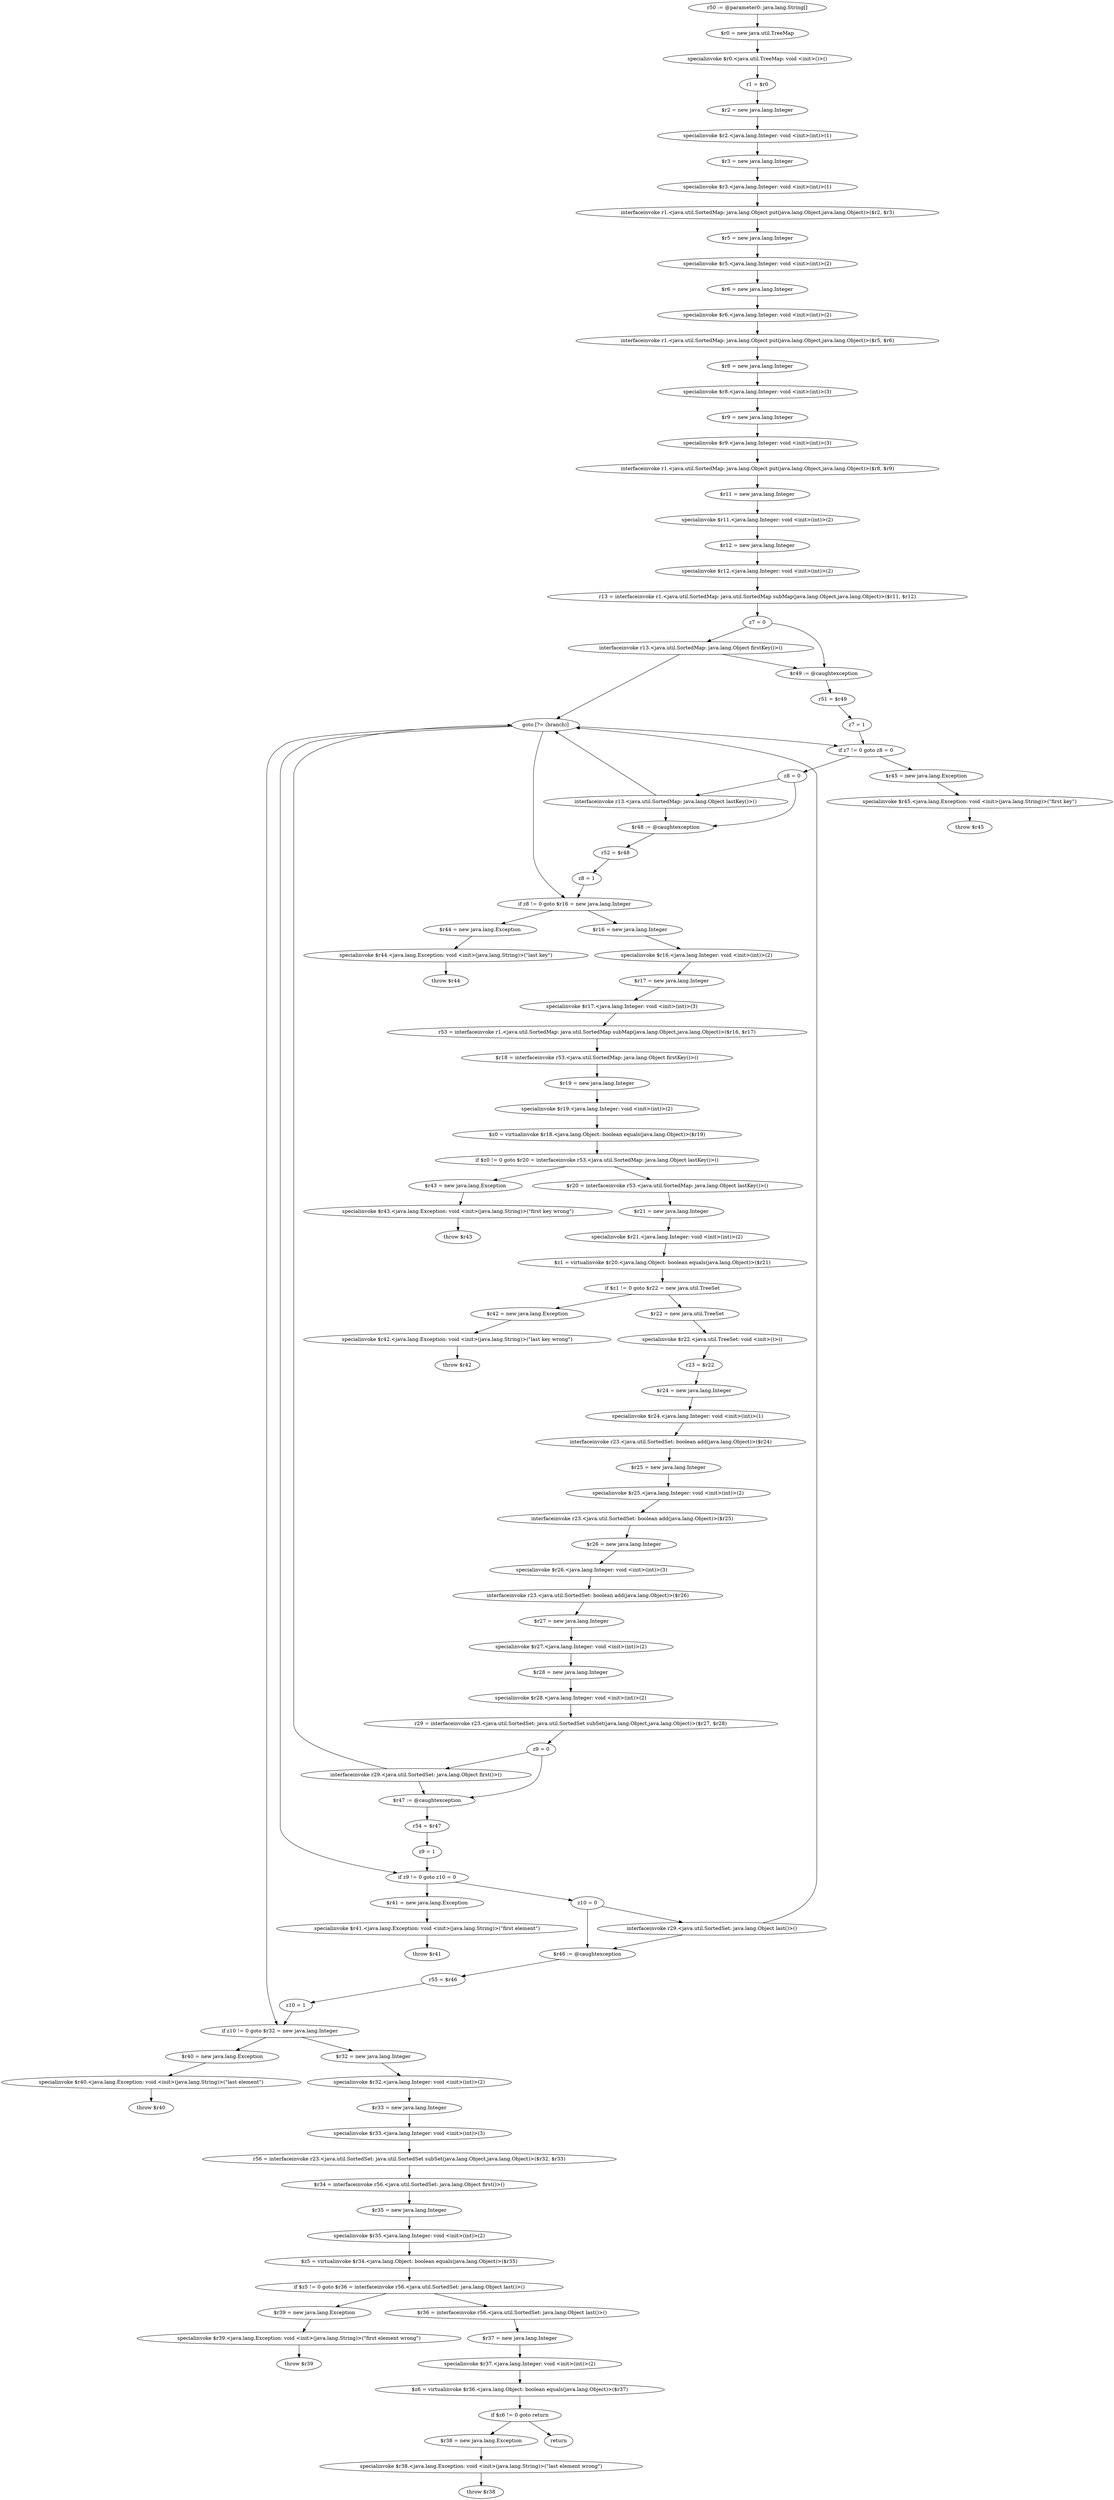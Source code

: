 digraph "unitGraph" {
    "r50 := @parameter0: java.lang.String[]"
    "$r0 = new java.util.TreeMap"
    "specialinvoke $r0.<java.util.TreeMap: void <init>()>()"
    "r1 = $r0"
    "$r2 = new java.lang.Integer"
    "specialinvoke $r2.<java.lang.Integer: void <init>(int)>(1)"
    "$r3 = new java.lang.Integer"
    "specialinvoke $r3.<java.lang.Integer: void <init>(int)>(1)"
    "interfaceinvoke r1.<java.util.SortedMap: java.lang.Object put(java.lang.Object,java.lang.Object)>($r2, $r3)"
    "$r5 = new java.lang.Integer"
    "specialinvoke $r5.<java.lang.Integer: void <init>(int)>(2)"
    "$r6 = new java.lang.Integer"
    "specialinvoke $r6.<java.lang.Integer: void <init>(int)>(2)"
    "interfaceinvoke r1.<java.util.SortedMap: java.lang.Object put(java.lang.Object,java.lang.Object)>($r5, $r6)"
    "$r8 = new java.lang.Integer"
    "specialinvoke $r8.<java.lang.Integer: void <init>(int)>(3)"
    "$r9 = new java.lang.Integer"
    "specialinvoke $r9.<java.lang.Integer: void <init>(int)>(3)"
    "interfaceinvoke r1.<java.util.SortedMap: java.lang.Object put(java.lang.Object,java.lang.Object)>($r8, $r9)"
    "$r11 = new java.lang.Integer"
    "specialinvoke $r11.<java.lang.Integer: void <init>(int)>(2)"
    "$r12 = new java.lang.Integer"
    "specialinvoke $r12.<java.lang.Integer: void <init>(int)>(2)"
    "r13 = interfaceinvoke r1.<java.util.SortedMap: java.util.SortedMap subMap(java.lang.Object,java.lang.Object)>($r11, $r12)"
    "z7 = 0"
    "interfaceinvoke r13.<java.util.SortedMap: java.lang.Object firstKey()>()"
    "goto [?= (branch)]"
    "$r49 := @caughtexception"
    "r51 = $r49"
    "z7 = 1"
    "if z7 != 0 goto z8 = 0"
    "$r45 = new java.lang.Exception"
    "specialinvoke $r45.<java.lang.Exception: void <init>(java.lang.String)>(\"first key\")"
    "throw $r45"
    "z8 = 0"
    "interfaceinvoke r13.<java.util.SortedMap: java.lang.Object lastKey()>()"
    "$r48 := @caughtexception"
    "r52 = $r48"
    "z8 = 1"
    "if z8 != 0 goto $r16 = new java.lang.Integer"
    "$r44 = new java.lang.Exception"
    "specialinvoke $r44.<java.lang.Exception: void <init>(java.lang.String)>(\"last key\")"
    "throw $r44"
    "$r16 = new java.lang.Integer"
    "specialinvoke $r16.<java.lang.Integer: void <init>(int)>(2)"
    "$r17 = new java.lang.Integer"
    "specialinvoke $r17.<java.lang.Integer: void <init>(int)>(3)"
    "r53 = interfaceinvoke r1.<java.util.SortedMap: java.util.SortedMap subMap(java.lang.Object,java.lang.Object)>($r16, $r17)"
    "$r18 = interfaceinvoke r53.<java.util.SortedMap: java.lang.Object firstKey()>()"
    "$r19 = new java.lang.Integer"
    "specialinvoke $r19.<java.lang.Integer: void <init>(int)>(2)"
    "$z0 = virtualinvoke $r18.<java.lang.Object: boolean equals(java.lang.Object)>($r19)"
    "if $z0 != 0 goto $r20 = interfaceinvoke r53.<java.util.SortedMap: java.lang.Object lastKey()>()"
    "$r43 = new java.lang.Exception"
    "specialinvoke $r43.<java.lang.Exception: void <init>(java.lang.String)>(\"first key wrong\")"
    "throw $r43"
    "$r20 = interfaceinvoke r53.<java.util.SortedMap: java.lang.Object lastKey()>()"
    "$r21 = new java.lang.Integer"
    "specialinvoke $r21.<java.lang.Integer: void <init>(int)>(2)"
    "$z1 = virtualinvoke $r20.<java.lang.Object: boolean equals(java.lang.Object)>($r21)"
    "if $z1 != 0 goto $r22 = new java.util.TreeSet"
    "$r42 = new java.lang.Exception"
    "specialinvoke $r42.<java.lang.Exception: void <init>(java.lang.String)>(\"last key wrong\")"
    "throw $r42"
    "$r22 = new java.util.TreeSet"
    "specialinvoke $r22.<java.util.TreeSet: void <init>()>()"
    "r23 = $r22"
    "$r24 = new java.lang.Integer"
    "specialinvoke $r24.<java.lang.Integer: void <init>(int)>(1)"
    "interfaceinvoke r23.<java.util.SortedSet: boolean add(java.lang.Object)>($r24)"
    "$r25 = new java.lang.Integer"
    "specialinvoke $r25.<java.lang.Integer: void <init>(int)>(2)"
    "interfaceinvoke r23.<java.util.SortedSet: boolean add(java.lang.Object)>($r25)"
    "$r26 = new java.lang.Integer"
    "specialinvoke $r26.<java.lang.Integer: void <init>(int)>(3)"
    "interfaceinvoke r23.<java.util.SortedSet: boolean add(java.lang.Object)>($r26)"
    "$r27 = new java.lang.Integer"
    "specialinvoke $r27.<java.lang.Integer: void <init>(int)>(2)"
    "$r28 = new java.lang.Integer"
    "specialinvoke $r28.<java.lang.Integer: void <init>(int)>(2)"
    "r29 = interfaceinvoke r23.<java.util.SortedSet: java.util.SortedSet subSet(java.lang.Object,java.lang.Object)>($r27, $r28)"
    "z9 = 0"
    "interfaceinvoke r29.<java.util.SortedSet: java.lang.Object first()>()"
    "$r47 := @caughtexception"
    "r54 = $r47"
    "z9 = 1"
    "if z9 != 0 goto z10 = 0"
    "$r41 = new java.lang.Exception"
    "specialinvoke $r41.<java.lang.Exception: void <init>(java.lang.String)>(\"first element\")"
    "throw $r41"
    "z10 = 0"
    "interfaceinvoke r29.<java.util.SortedSet: java.lang.Object last()>()"
    "$r46 := @caughtexception"
    "r55 = $r46"
    "z10 = 1"
    "if z10 != 0 goto $r32 = new java.lang.Integer"
    "$r40 = new java.lang.Exception"
    "specialinvoke $r40.<java.lang.Exception: void <init>(java.lang.String)>(\"last element\")"
    "throw $r40"
    "$r32 = new java.lang.Integer"
    "specialinvoke $r32.<java.lang.Integer: void <init>(int)>(2)"
    "$r33 = new java.lang.Integer"
    "specialinvoke $r33.<java.lang.Integer: void <init>(int)>(3)"
    "r56 = interfaceinvoke r23.<java.util.SortedSet: java.util.SortedSet subSet(java.lang.Object,java.lang.Object)>($r32, $r33)"
    "$r34 = interfaceinvoke r56.<java.util.SortedSet: java.lang.Object first()>()"
    "$r35 = new java.lang.Integer"
    "specialinvoke $r35.<java.lang.Integer: void <init>(int)>(2)"
    "$z5 = virtualinvoke $r34.<java.lang.Object: boolean equals(java.lang.Object)>($r35)"
    "if $z5 != 0 goto $r36 = interfaceinvoke r56.<java.util.SortedSet: java.lang.Object last()>()"
    "$r39 = new java.lang.Exception"
    "specialinvoke $r39.<java.lang.Exception: void <init>(java.lang.String)>(\"first element wrong\")"
    "throw $r39"
    "$r36 = interfaceinvoke r56.<java.util.SortedSet: java.lang.Object last()>()"
    "$r37 = new java.lang.Integer"
    "specialinvoke $r37.<java.lang.Integer: void <init>(int)>(2)"
    "$z6 = virtualinvoke $r36.<java.lang.Object: boolean equals(java.lang.Object)>($r37)"
    "if $z6 != 0 goto return"
    "$r38 = new java.lang.Exception"
    "specialinvoke $r38.<java.lang.Exception: void <init>(java.lang.String)>(\"last element wrong\")"
    "throw $r38"
    "return"
    "r50 := @parameter0: java.lang.String[]"->"$r0 = new java.util.TreeMap";
    "$r0 = new java.util.TreeMap"->"specialinvoke $r0.<java.util.TreeMap: void <init>()>()";
    "specialinvoke $r0.<java.util.TreeMap: void <init>()>()"->"r1 = $r0";
    "r1 = $r0"->"$r2 = new java.lang.Integer";
    "$r2 = new java.lang.Integer"->"specialinvoke $r2.<java.lang.Integer: void <init>(int)>(1)";
    "specialinvoke $r2.<java.lang.Integer: void <init>(int)>(1)"->"$r3 = new java.lang.Integer";
    "$r3 = new java.lang.Integer"->"specialinvoke $r3.<java.lang.Integer: void <init>(int)>(1)";
    "specialinvoke $r3.<java.lang.Integer: void <init>(int)>(1)"->"interfaceinvoke r1.<java.util.SortedMap: java.lang.Object put(java.lang.Object,java.lang.Object)>($r2, $r3)";
    "interfaceinvoke r1.<java.util.SortedMap: java.lang.Object put(java.lang.Object,java.lang.Object)>($r2, $r3)"->"$r5 = new java.lang.Integer";
    "$r5 = new java.lang.Integer"->"specialinvoke $r5.<java.lang.Integer: void <init>(int)>(2)";
    "specialinvoke $r5.<java.lang.Integer: void <init>(int)>(2)"->"$r6 = new java.lang.Integer";
    "$r6 = new java.lang.Integer"->"specialinvoke $r6.<java.lang.Integer: void <init>(int)>(2)";
    "specialinvoke $r6.<java.lang.Integer: void <init>(int)>(2)"->"interfaceinvoke r1.<java.util.SortedMap: java.lang.Object put(java.lang.Object,java.lang.Object)>($r5, $r6)";
    "interfaceinvoke r1.<java.util.SortedMap: java.lang.Object put(java.lang.Object,java.lang.Object)>($r5, $r6)"->"$r8 = new java.lang.Integer";
    "$r8 = new java.lang.Integer"->"specialinvoke $r8.<java.lang.Integer: void <init>(int)>(3)";
    "specialinvoke $r8.<java.lang.Integer: void <init>(int)>(3)"->"$r9 = new java.lang.Integer";
    "$r9 = new java.lang.Integer"->"specialinvoke $r9.<java.lang.Integer: void <init>(int)>(3)";
    "specialinvoke $r9.<java.lang.Integer: void <init>(int)>(3)"->"interfaceinvoke r1.<java.util.SortedMap: java.lang.Object put(java.lang.Object,java.lang.Object)>($r8, $r9)";
    "interfaceinvoke r1.<java.util.SortedMap: java.lang.Object put(java.lang.Object,java.lang.Object)>($r8, $r9)"->"$r11 = new java.lang.Integer";
    "$r11 = new java.lang.Integer"->"specialinvoke $r11.<java.lang.Integer: void <init>(int)>(2)";
    "specialinvoke $r11.<java.lang.Integer: void <init>(int)>(2)"->"$r12 = new java.lang.Integer";
    "$r12 = new java.lang.Integer"->"specialinvoke $r12.<java.lang.Integer: void <init>(int)>(2)";
    "specialinvoke $r12.<java.lang.Integer: void <init>(int)>(2)"->"r13 = interfaceinvoke r1.<java.util.SortedMap: java.util.SortedMap subMap(java.lang.Object,java.lang.Object)>($r11, $r12)";
    "r13 = interfaceinvoke r1.<java.util.SortedMap: java.util.SortedMap subMap(java.lang.Object,java.lang.Object)>($r11, $r12)"->"z7 = 0";
    "z7 = 0"->"interfaceinvoke r13.<java.util.SortedMap: java.lang.Object firstKey()>()";
    "z7 = 0"->"$r49 := @caughtexception";
    "interfaceinvoke r13.<java.util.SortedMap: java.lang.Object firstKey()>()"->"goto [?= (branch)]";
    "interfaceinvoke r13.<java.util.SortedMap: java.lang.Object firstKey()>()"->"$r49 := @caughtexception";
    "goto [?= (branch)]"->"if z7 != 0 goto z8 = 0";
    "$r49 := @caughtexception"->"r51 = $r49";
    "r51 = $r49"->"z7 = 1";
    "z7 = 1"->"if z7 != 0 goto z8 = 0";
    "if z7 != 0 goto z8 = 0"->"$r45 = new java.lang.Exception";
    "if z7 != 0 goto z8 = 0"->"z8 = 0";
    "$r45 = new java.lang.Exception"->"specialinvoke $r45.<java.lang.Exception: void <init>(java.lang.String)>(\"first key\")";
    "specialinvoke $r45.<java.lang.Exception: void <init>(java.lang.String)>(\"first key\")"->"throw $r45";
    "z8 = 0"->"interfaceinvoke r13.<java.util.SortedMap: java.lang.Object lastKey()>()";
    "z8 = 0"->"$r48 := @caughtexception";
    "interfaceinvoke r13.<java.util.SortedMap: java.lang.Object lastKey()>()"->"goto [?= (branch)]";
    "interfaceinvoke r13.<java.util.SortedMap: java.lang.Object lastKey()>()"->"$r48 := @caughtexception";
    "goto [?= (branch)]"->"if z8 != 0 goto $r16 = new java.lang.Integer";
    "$r48 := @caughtexception"->"r52 = $r48";
    "r52 = $r48"->"z8 = 1";
    "z8 = 1"->"if z8 != 0 goto $r16 = new java.lang.Integer";
    "if z8 != 0 goto $r16 = new java.lang.Integer"->"$r44 = new java.lang.Exception";
    "if z8 != 0 goto $r16 = new java.lang.Integer"->"$r16 = new java.lang.Integer";
    "$r44 = new java.lang.Exception"->"specialinvoke $r44.<java.lang.Exception: void <init>(java.lang.String)>(\"last key\")";
    "specialinvoke $r44.<java.lang.Exception: void <init>(java.lang.String)>(\"last key\")"->"throw $r44";
    "$r16 = new java.lang.Integer"->"specialinvoke $r16.<java.lang.Integer: void <init>(int)>(2)";
    "specialinvoke $r16.<java.lang.Integer: void <init>(int)>(2)"->"$r17 = new java.lang.Integer";
    "$r17 = new java.lang.Integer"->"specialinvoke $r17.<java.lang.Integer: void <init>(int)>(3)";
    "specialinvoke $r17.<java.lang.Integer: void <init>(int)>(3)"->"r53 = interfaceinvoke r1.<java.util.SortedMap: java.util.SortedMap subMap(java.lang.Object,java.lang.Object)>($r16, $r17)";
    "r53 = interfaceinvoke r1.<java.util.SortedMap: java.util.SortedMap subMap(java.lang.Object,java.lang.Object)>($r16, $r17)"->"$r18 = interfaceinvoke r53.<java.util.SortedMap: java.lang.Object firstKey()>()";
    "$r18 = interfaceinvoke r53.<java.util.SortedMap: java.lang.Object firstKey()>()"->"$r19 = new java.lang.Integer";
    "$r19 = new java.lang.Integer"->"specialinvoke $r19.<java.lang.Integer: void <init>(int)>(2)";
    "specialinvoke $r19.<java.lang.Integer: void <init>(int)>(2)"->"$z0 = virtualinvoke $r18.<java.lang.Object: boolean equals(java.lang.Object)>($r19)";
    "$z0 = virtualinvoke $r18.<java.lang.Object: boolean equals(java.lang.Object)>($r19)"->"if $z0 != 0 goto $r20 = interfaceinvoke r53.<java.util.SortedMap: java.lang.Object lastKey()>()";
    "if $z0 != 0 goto $r20 = interfaceinvoke r53.<java.util.SortedMap: java.lang.Object lastKey()>()"->"$r43 = new java.lang.Exception";
    "if $z0 != 0 goto $r20 = interfaceinvoke r53.<java.util.SortedMap: java.lang.Object lastKey()>()"->"$r20 = interfaceinvoke r53.<java.util.SortedMap: java.lang.Object lastKey()>()";
    "$r43 = new java.lang.Exception"->"specialinvoke $r43.<java.lang.Exception: void <init>(java.lang.String)>(\"first key wrong\")";
    "specialinvoke $r43.<java.lang.Exception: void <init>(java.lang.String)>(\"first key wrong\")"->"throw $r43";
    "$r20 = interfaceinvoke r53.<java.util.SortedMap: java.lang.Object lastKey()>()"->"$r21 = new java.lang.Integer";
    "$r21 = new java.lang.Integer"->"specialinvoke $r21.<java.lang.Integer: void <init>(int)>(2)";
    "specialinvoke $r21.<java.lang.Integer: void <init>(int)>(2)"->"$z1 = virtualinvoke $r20.<java.lang.Object: boolean equals(java.lang.Object)>($r21)";
    "$z1 = virtualinvoke $r20.<java.lang.Object: boolean equals(java.lang.Object)>($r21)"->"if $z1 != 0 goto $r22 = new java.util.TreeSet";
    "if $z1 != 0 goto $r22 = new java.util.TreeSet"->"$r42 = new java.lang.Exception";
    "if $z1 != 0 goto $r22 = new java.util.TreeSet"->"$r22 = new java.util.TreeSet";
    "$r42 = new java.lang.Exception"->"specialinvoke $r42.<java.lang.Exception: void <init>(java.lang.String)>(\"last key wrong\")";
    "specialinvoke $r42.<java.lang.Exception: void <init>(java.lang.String)>(\"last key wrong\")"->"throw $r42";
    "$r22 = new java.util.TreeSet"->"specialinvoke $r22.<java.util.TreeSet: void <init>()>()";
    "specialinvoke $r22.<java.util.TreeSet: void <init>()>()"->"r23 = $r22";
    "r23 = $r22"->"$r24 = new java.lang.Integer";
    "$r24 = new java.lang.Integer"->"specialinvoke $r24.<java.lang.Integer: void <init>(int)>(1)";
    "specialinvoke $r24.<java.lang.Integer: void <init>(int)>(1)"->"interfaceinvoke r23.<java.util.SortedSet: boolean add(java.lang.Object)>($r24)";
    "interfaceinvoke r23.<java.util.SortedSet: boolean add(java.lang.Object)>($r24)"->"$r25 = new java.lang.Integer";
    "$r25 = new java.lang.Integer"->"specialinvoke $r25.<java.lang.Integer: void <init>(int)>(2)";
    "specialinvoke $r25.<java.lang.Integer: void <init>(int)>(2)"->"interfaceinvoke r23.<java.util.SortedSet: boolean add(java.lang.Object)>($r25)";
    "interfaceinvoke r23.<java.util.SortedSet: boolean add(java.lang.Object)>($r25)"->"$r26 = new java.lang.Integer";
    "$r26 = new java.lang.Integer"->"specialinvoke $r26.<java.lang.Integer: void <init>(int)>(3)";
    "specialinvoke $r26.<java.lang.Integer: void <init>(int)>(3)"->"interfaceinvoke r23.<java.util.SortedSet: boolean add(java.lang.Object)>($r26)";
    "interfaceinvoke r23.<java.util.SortedSet: boolean add(java.lang.Object)>($r26)"->"$r27 = new java.lang.Integer";
    "$r27 = new java.lang.Integer"->"specialinvoke $r27.<java.lang.Integer: void <init>(int)>(2)";
    "specialinvoke $r27.<java.lang.Integer: void <init>(int)>(2)"->"$r28 = new java.lang.Integer";
    "$r28 = new java.lang.Integer"->"specialinvoke $r28.<java.lang.Integer: void <init>(int)>(2)";
    "specialinvoke $r28.<java.lang.Integer: void <init>(int)>(2)"->"r29 = interfaceinvoke r23.<java.util.SortedSet: java.util.SortedSet subSet(java.lang.Object,java.lang.Object)>($r27, $r28)";
    "r29 = interfaceinvoke r23.<java.util.SortedSet: java.util.SortedSet subSet(java.lang.Object,java.lang.Object)>($r27, $r28)"->"z9 = 0";
    "z9 = 0"->"interfaceinvoke r29.<java.util.SortedSet: java.lang.Object first()>()";
    "z9 = 0"->"$r47 := @caughtexception";
    "interfaceinvoke r29.<java.util.SortedSet: java.lang.Object first()>()"->"goto [?= (branch)]";
    "interfaceinvoke r29.<java.util.SortedSet: java.lang.Object first()>()"->"$r47 := @caughtexception";
    "goto [?= (branch)]"->"if z9 != 0 goto z10 = 0";
    "$r47 := @caughtexception"->"r54 = $r47";
    "r54 = $r47"->"z9 = 1";
    "z9 = 1"->"if z9 != 0 goto z10 = 0";
    "if z9 != 0 goto z10 = 0"->"$r41 = new java.lang.Exception";
    "if z9 != 0 goto z10 = 0"->"z10 = 0";
    "$r41 = new java.lang.Exception"->"specialinvoke $r41.<java.lang.Exception: void <init>(java.lang.String)>(\"first element\")";
    "specialinvoke $r41.<java.lang.Exception: void <init>(java.lang.String)>(\"first element\")"->"throw $r41";
    "z10 = 0"->"interfaceinvoke r29.<java.util.SortedSet: java.lang.Object last()>()";
    "z10 = 0"->"$r46 := @caughtexception";
    "interfaceinvoke r29.<java.util.SortedSet: java.lang.Object last()>()"->"goto [?= (branch)]";
    "interfaceinvoke r29.<java.util.SortedSet: java.lang.Object last()>()"->"$r46 := @caughtexception";
    "goto [?= (branch)]"->"if z10 != 0 goto $r32 = new java.lang.Integer";
    "$r46 := @caughtexception"->"r55 = $r46";
    "r55 = $r46"->"z10 = 1";
    "z10 = 1"->"if z10 != 0 goto $r32 = new java.lang.Integer";
    "if z10 != 0 goto $r32 = new java.lang.Integer"->"$r40 = new java.lang.Exception";
    "if z10 != 0 goto $r32 = new java.lang.Integer"->"$r32 = new java.lang.Integer";
    "$r40 = new java.lang.Exception"->"specialinvoke $r40.<java.lang.Exception: void <init>(java.lang.String)>(\"last element\")";
    "specialinvoke $r40.<java.lang.Exception: void <init>(java.lang.String)>(\"last element\")"->"throw $r40";
    "$r32 = new java.lang.Integer"->"specialinvoke $r32.<java.lang.Integer: void <init>(int)>(2)";
    "specialinvoke $r32.<java.lang.Integer: void <init>(int)>(2)"->"$r33 = new java.lang.Integer";
    "$r33 = new java.lang.Integer"->"specialinvoke $r33.<java.lang.Integer: void <init>(int)>(3)";
    "specialinvoke $r33.<java.lang.Integer: void <init>(int)>(3)"->"r56 = interfaceinvoke r23.<java.util.SortedSet: java.util.SortedSet subSet(java.lang.Object,java.lang.Object)>($r32, $r33)";
    "r56 = interfaceinvoke r23.<java.util.SortedSet: java.util.SortedSet subSet(java.lang.Object,java.lang.Object)>($r32, $r33)"->"$r34 = interfaceinvoke r56.<java.util.SortedSet: java.lang.Object first()>()";
    "$r34 = interfaceinvoke r56.<java.util.SortedSet: java.lang.Object first()>()"->"$r35 = new java.lang.Integer";
    "$r35 = new java.lang.Integer"->"specialinvoke $r35.<java.lang.Integer: void <init>(int)>(2)";
    "specialinvoke $r35.<java.lang.Integer: void <init>(int)>(2)"->"$z5 = virtualinvoke $r34.<java.lang.Object: boolean equals(java.lang.Object)>($r35)";
    "$z5 = virtualinvoke $r34.<java.lang.Object: boolean equals(java.lang.Object)>($r35)"->"if $z5 != 0 goto $r36 = interfaceinvoke r56.<java.util.SortedSet: java.lang.Object last()>()";
    "if $z5 != 0 goto $r36 = interfaceinvoke r56.<java.util.SortedSet: java.lang.Object last()>()"->"$r39 = new java.lang.Exception";
    "if $z5 != 0 goto $r36 = interfaceinvoke r56.<java.util.SortedSet: java.lang.Object last()>()"->"$r36 = interfaceinvoke r56.<java.util.SortedSet: java.lang.Object last()>()";
    "$r39 = new java.lang.Exception"->"specialinvoke $r39.<java.lang.Exception: void <init>(java.lang.String)>(\"first element wrong\")";
    "specialinvoke $r39.<java.lang.Exception: void <init>(java.lang.String)>(\"first element wrong\")"->"throw $r39";
    "$r36 = interfaceinvoke r56.<java.util.SortedSet: java.lang.Object last()>()"->"$r37 = new java.lang.Integer";
    "$r37 = new java.lang.Integer"->"specialinvoke $r37.<java.lang.Integer: void <init>(int)>(2)";
    "specialinvoke $r37.<java.lang.Integer: void <init>(int)>(2)"->"$z6 = virtualinvoke $r36.<java.lang.Object: boolean equals(java.lang.Object)>($r37)";
    "$z6 = virtualinvoke $r36.<java.lang.Object: boolean equals(java.lang.Object)>($r37)"->"if $z6 != 0 goto return";
    "if $z6 != 0 goto return"->"$r38 = new java.lang.Exception";
    "if $z6 != 0 goto return"->"return";
    "$r38 = new java.lang.Exception"->"specialinvoke $r38.<java.lang.Exception: void <init>(java.lang.String)>(\"last element wrong\")";
    "specialinvoke $r38.<java.lang.Exception: void <init>(java.lang.String)>(\"last element wrong\")"->"throw $r38";
}
